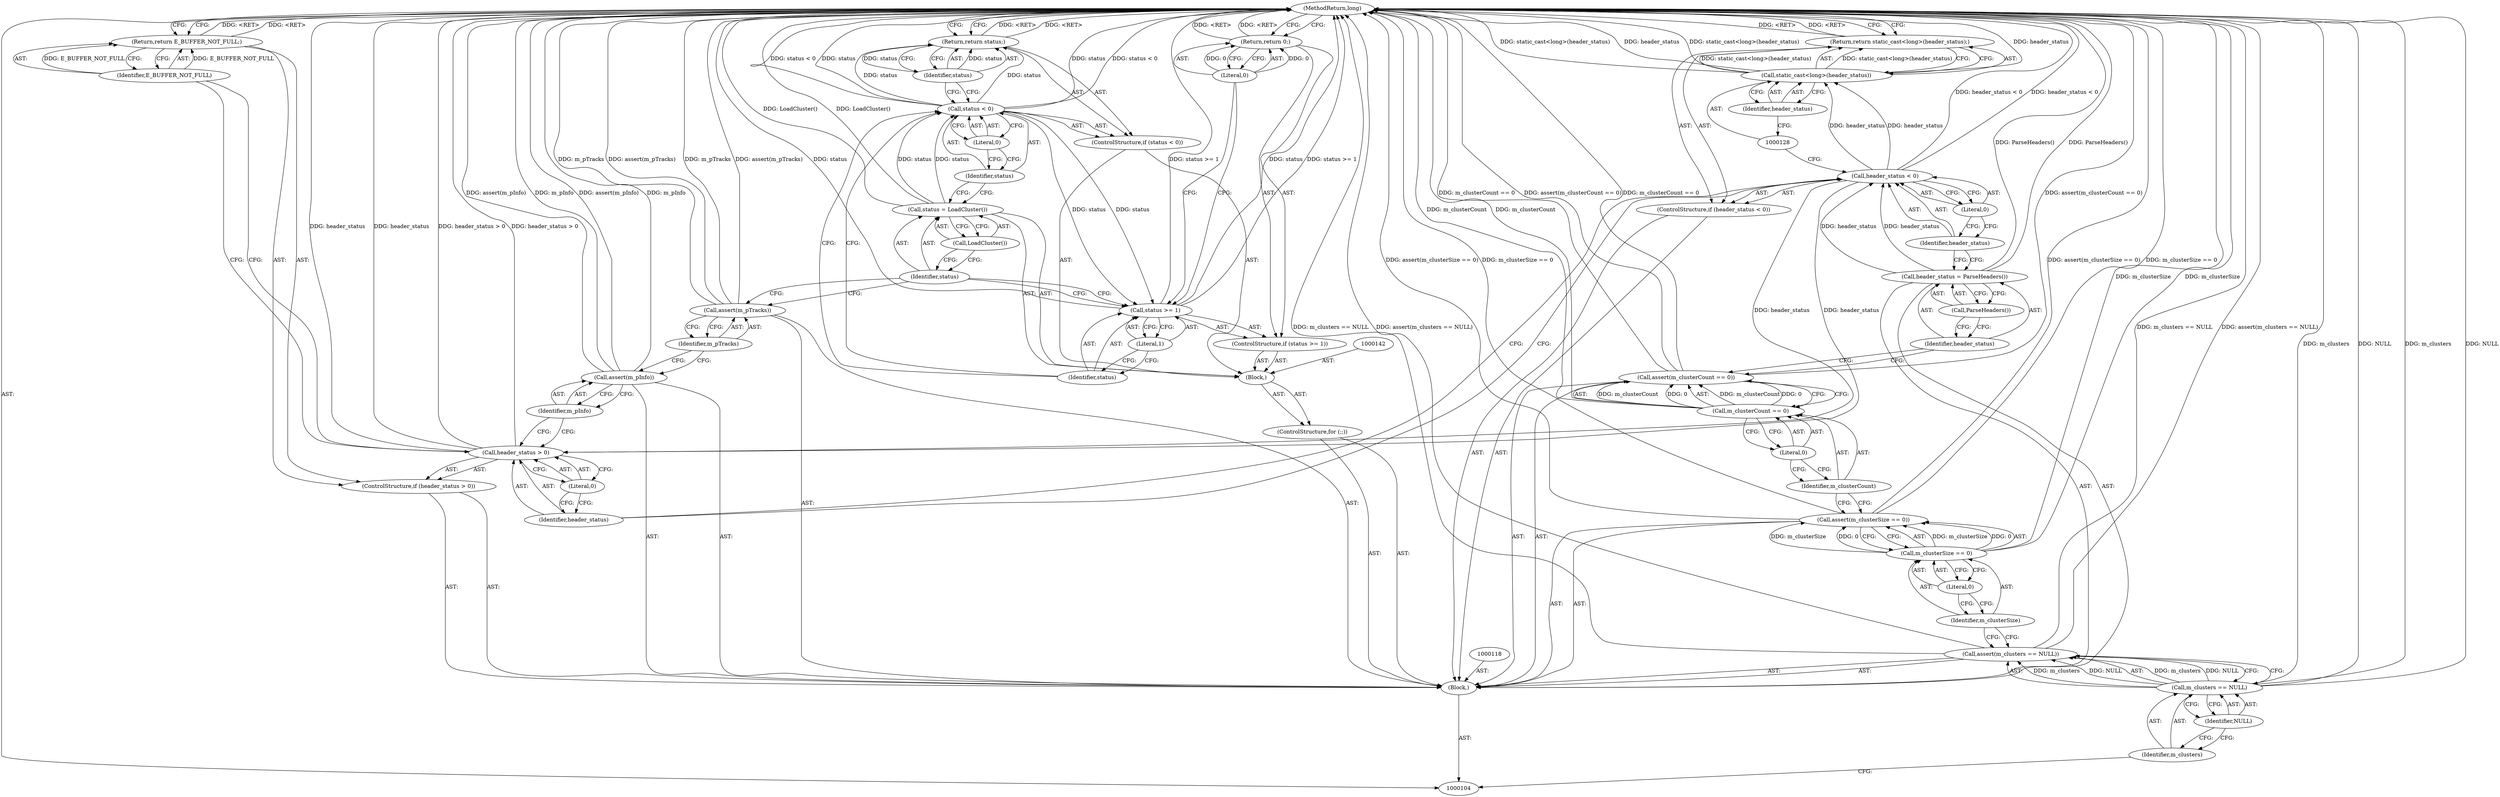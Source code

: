 digraph "1_Android_04839626ed859623901ebd3a5fd483982186b59d_156" {
"1000158" [label="(MethodReturn,long)"];
"1000125" [label="(Literal,0)"];
"1000122" [label="(ControlStructure,if (header_status < 0))"];
"1000123" [label="(Call,header_status < 0)"];
"1000124" [label="(Identifier,header_status)"];
"1000127" [label="(Call,static_cast<long>(header_status))"];
"1000129" [label="(Identifier,header_status)"];
"1000126" [label="(Return,return static_cast<long>(header_status);)"];
"1000133" [label="(Literal,0)"];
"1000130" [label="(ControlStructure,if (header_status > 0))"];
"1000131" [label="(Call,header_status > 0)"];
"1000132" [label="(Identifier,header_status)"];
"1000135" [label="(Identifier,E_BUFFER_NOT_FULL)"];
"1000134" [label="(Return,return E_BUFFER_NOT_FULL;)"];
"1000137" [label="(Identifier,m_pInfo)"];
"1000136" [label="(Call,assert(m_pInfo))"];
"1000139" [label="(Identifier,m_pTracks)"];
"1000138" [label="(Call,assert(m_pTracks))"];
"1000140" [label="(ControlStructure,for (;;))"];
"1000105" [label="(Block,)"];
"1000143" [label="(Call,status = LoadCluster())"];
"1000144" [label="(Identifier,status)"];
"1000145" [label="(Call,LoadCluster())"];
"1000141" [label="(Block,)"];
"1000147" [label="(Call,status < 0)"];
"1000148" [label="(Identifier,status)"];
"1000149" [label="(Literal,0)"];
"1000146" [label="(ControlStructure,if (status < 0))"];
"1000150" [label="(Return,return status;)"];
"1000151" [label="(Identifier,status)"];
"1000153" [label="(Call,status >= 1)"];
"1000154" [label="(Identifier,status)"];
"1000155" [label="(Literal,1)"];
"1000152" [label="(ControlStructure,if (status >= 1))"];
"1000156" [label="(Return,return 0;)"];
"1000157" [label="(Literal,0)"];
"1000107" [label="(Call,m_clusters == NULL)"];
"1000108" [label="(Identifier,m_clusters)"];
"1000109" [label="(Identifier,NULL)"];
"1000106" [label="(Call,assert(m_clusters == NULL))"];
"1000111" [label="(Call,m_clusterSize == 0)"];
"1000112" [label="(Identifier,m_clusterSize)"];
"1000113" [label="(Literal,0)"];
"1000110" [label="(Call,assert(m_clusterSize == 0))"];
"1000115" [label="(Call,m_clusterCount == 0)"];
"1000116" [label="(Identifier,m_clusterCount)"];
"1000117" [label="(Literal,0)"];
"1000114" [label="(Call,assert(m_clusterCount == 0))"];
"1000119" [label="(Call,header_status = ParseHeaders())"];
"1000120" [label="(Identifier,header_status)"];
"1000121" [label="(Call,ParseHeaders())"];
"1000158" -> "1000104"  [label="AST: "];
"1000158" -> "1000126"  [label="CFG: "];
"1000158" -> "1000134"  [label="CFG: "];
"1000158" -> "1000150"  [label="CFG: "];
"1000158" -> "1000156"  [label="CFG: "];
"1000134" -> "1000158"  [label="DDG: <RET>"];
"1000126" -> "1000158"  [label="DDG: <RET>"];
"1000107" -> "1000158"  [label="DDG: m_clusters"];
"1000107" -> "1000158"  [label="DDG: NULL"];
"1000106" -> "1000158"  [label="DDG: m_clusters == NULL"];
"1000106" -> "1000158"  [label="DDG: assert(m_clusters == NULL)"];
"1000114" -> "1000158"  [label="DDG: assert(m_clusterCount == 0)"];
"1000114" -> "1000158"  [label="DDG: m_clusterCount == 0"];
"1000127" -> "1000158"  [label="DDG: header_status"];
"1000127" -> "1000158"  [label="DDG: static_cast<long>(header_status)"];
"1000147" -> "1000158"  [label="DDG: status"];
"1000147" -> "1000158"  [label="DDG: status < 0"];
"1000111" -> "1000158"  [label="DDG: m_clusterSize"];
"1000153" -> "1000158"  [label="DDG: status"];
"1000153" -> "1000158"  [label="DDG: status >= 1"];
"1000110" -> "1000158"  [label="DDG: assert(m_clusterSize == 0)"];
"1000110" -> "1000158"  [label="DDG: m_clusterSize == 0"];
"1000138" -> "1000158"  [label="DDG: assert(m_pTracks)"];
"1000138" -> "1000158"  [label="DDG: m_pTracks"];
"1000131" -> "1000158"  [label="DDG: header_status > 0"];
"1000131" -> "1000158"  [label="DDG: header_status"];
"1000123" -> "1000158"  [label="DDG: header_status < 0"];
"1000119" -> "1000158"  [label="DDG: ParseHeaders()"];
"1000136" -> "1000158"  [label="DDG: assert(m_pInfo)"];
"1000136" -> "1000158"  [label="DDG: m_pInfo"];
"1000143" -> "1000158"  [label="DDG: LoadCluster()"];
"1000115" -> "1000158"  [label="DDG: m_clusterCount"];
"1000156" -> "1000158"  [label="DDG: <RET>"];
"1000150" -> "1000158"  [label="DDG: <RET>"];
"1000125" -> "1000123"  [label="AST: "];
"1000125" -> "1000124"  [label="CFG: "];
"1000123" -> "1000125"  [label="CFG: "];
"1000122" -> "1000105"  [label="AST: "];
"1000123" -> "1000122"  [label="AST: "];
"1000126" -> "1000122"  [label="AST: "];
"1000123" -> "1000122"  [label="AST: "];
"1000123" -> "1000125"  [label="CFG: "];
"1000124" -> "1000123"  [label="AST: "];
"1000125" -> "1000123"  [label="AST: "];
"1000128" -> "1000123"  [label="CFG: "];
"1000132" -> "1000123"  [label="CFG: "];
"1000123" -> "1000158"  [label="DDG: header_status < 0"];
"1000119" -> "1000123"  [label="DDG: header_status"];
"1000123" -> "1000127"  [label="DDG: header_status"];
"1000123" -> "1000131"  [label="DDG: header_status"];
"1000124" -> "1000123"  [label="AST: "];
"1000124" -> "1000119"  [label="CFG: "];
"1000125" -> "1000124"  [label="CFG: "];
"1000127" -> "1000126"  [label="AST: "];
"1000127" -> "1000129"  [label="CFG: "];
"1000128" -> "1000127"  [label="AST: "];
"1000129" -> "1000127"  [label="AST: "];
"1000126" -> "1000127"  [label="CFG: "];
"1000127" -> "1000158"  [label="DDG: header_status"];
"1000127" -> "1000158"  [label="DDG: static_cast<long>(header_status)"];
"1000127" -> "1000126"  [label="DDG: static_cast<long>(header_status)"];
"1000123" -> "1000127"  [label="DDG: header_status"];
"1000129" -> "1000127"  [label="AST: "];
"1000129" -> "1000128"  [label="CFG: "];
"1000127" -> "1000129"  [label="CFG: "];
"1000126" -> "1000122"  [label="AST: "];
"1000126" -> "1000127"  [label="CFG: "];
"1000127" -> "1000126"  [label="AST: "];
"1000158" -> "1000126"  [label="CFG: "];
"1000126" -> "1000158"  [label="DDG: <RET>"];
"1000127" -> "1000126"  [label="DDG: static_cast<long>(header_status)"];
"1000133" -> "1000131"  [label="AST: "];
"1000133" -> "1000132"  [label="CFG: "];
"1000131" -> "1000133"  [label="CFG: "];
"1000130" -> "1000105"  [label="AST: "];
"1000131" -> "1000130"  [label="AST: "];
"1000134" -> "1000130"  [label="AST: "];
"1000131" -> "1000130"  [label="AST: "];
"1000131" -> "1000133"  [label="CFG: "];
"1000132" -> "1000131"  [label="AST: "];
"1000133" -> "1000131"  [label="AST: "];
"1000135" -> "1000131"  [label="CFG: "];
"1000137" -> "1000131"  [label="CFG: "];
"1000131" -> "1000158"  [label="DDG: header_status > 0"];
"1000131" -> "1000158"  [label="DDG: header_status"];
"1000123" -> "1000131"  [label="DDG: header_status"];
"1000132" -> "1000131"  [label="AST: "];
"1000132" -> "1000123"  [label="CFG: "];
"1000133" -> "1000132"  [label="CFG: "];
"1000135" -> "1000134"  [label="AST: "];
"1000135" -> "1000131"  [label="CFG: "];
"1000134" -> "1000135"  [label="CFG: "];
"1000135" -> "1000134"  [label="DDG: E_BUFFER_NOT_FULL"];
"1000134" -> "1000130"  [label="AST: "];
"1000134" -> "1000135"  [label="CFG: "];
"1000135" -> "1000134"  [label="AST: "];
"1000158" -> "1000134"  [label="CFG: "];
"1000134" -> "1000158"  [label="DDG: <RET>"];
"1000135" -> "1000134"  [label="DDG: E_BUFFER_NOT_FULL"];
"1000137" -> "1000136"  [label="AST: "];
"1000137" -> "1000131"  [label="CFG: "];
"1000136" -> "1000137"  [label="CFG: "];
"1000136" -> "1000105"  [label="AST: "];
"1000136" -> "1000137"  [label="CFG: "];
"1000137" -> "1000136"  [label="AST: "];
"1000139" -> "1000136"  [label="CFG: "];
"1000136" -> "1000158"  [label="DDG: assert(m_pInfo)"];
"1000136" -> "1000158"  [label="DDG: m_pInfo"];
"1000139" -> "1000138"  [label="AST: "];
"1000139" -> "1000136"  [label="CFG: "];
"1000138" -> "1000139"  [label="CFG: "];
"1000138" -> "1000105"  [label="AST: "];
"1000138" -> "1000139"  [label="CFG: "];
"1000139" -> "1000138"  [label="AST: "];
"1000144" -> "1000138"  [label="CFG: "];
"1000138" -> "1000158"  [label="DDG: assert(m_pTracks)"];
"1000138" -> "1000158"  [label="DDG: m_pTracks"];
"1000140" -> "1000105"  [label="AST: "];
"1000141" -> "1000140"  [label="AST: "];
"1000105" -> "1000104"  [label="AST: "];
"1000106" -> "1000105"  [label="AST: "];
"1000110" -> "1000105"  [label="AST: "];
"1000114" -> "1000105"  [label="AST: "];
"1000118" -> "1000105"  [label="AST: "];
"1000119" -> "1000105"  [label="AST: "];
"1000122" -> "1000105"  [label="AST: "];
"1000130" -> "1000105"  [label="AST: "];
"1000136" -> "1000105"  [label="AST: "];
"1000138" -> "1000105"  [label="AST: "];
"1000140" -> "1000105"  [label="AST: "];
"1000143" -> "1000141"  [label="AST: "];
"1000143" -> "1000145"  [label="CFG: "];
"1000144" -> "1000143"  [label="AST: "];
"1000145" -> "1000143"  [label="AST: "];
"1000148" -> "1000143"  [label="CFG: "];
"1000143" -> "1000158"  [label="DDG: LoadCluster()"];
"1000143" -> "1000147"  [label="DDG: status"];
"1000144" -> "1000143"  [label="AST: "];
"1000144" -> "1000153"  [label="CFG: "];
"1000144" -> "1000138"  [label="CFG: "];
"1000145" -> "1000144"  [label="CFG: "];
"1000145" -> "1000143"  [label="AST: "];
"1000145" -> "1000144"  [label="CFG: "];
"1000143" -> "1000145"  [label="CFG: "];
"1000141" -> "1000140"  [label="AST: "];
"1000142" -> "1000141"  [label="AST: "];
"1000143" -> "1000141"  [label="AST: "];
"1000146" -> "1000141"  [label="AST: "];
"1000152" -> "1000141"  [label="AST: "];
"1000147" -> "1000146"  [label="AST: "];
"1000147" -> "1000149"  [label="CFG: "];
"1000148" -> "1000147"  [label="AST: "];
"1000149" -> "1000147"  [label="AST: "];
"1000151" -> "1000147"  [label="CFG: "];
"1000154" -> "1000147"  [label="CFG: "];
"1000147" -> "1000158"  [label="DDG: status"];
"1000147" -> "1000158"  [label="DDG: status < 0"];
"1000143" -> "1000147"  [label="DDG: status"];
"1000147" -> "1000150"  [label="DDG: status"];
"1000147" -> "1000153"  [label="DDG: status"];
"1000148" -> "1000147"  [label="AST: "];
"1000148" -> "1000143"  [label="CFG: "];
"1000149" -> "1000148"  [label="CFG: "];
"1000149" -> "1000147"  [label="AST: "];
"1000149" -> "1000148"  [label="CFG: "];
"1000147" -> "1000149"  [label="CFG: "];
"1000146" -> "1000141"  [label="AST: "];
"1000147" -> "1000146"  [label="AST: "];
"1000150" -> "1000146"  [label="AST: "];
"1000150" -> "1000146"  [label="AST: "];
"1000150" -> "1000151"  [label="CFG: "];
"1000151" -> "1000150"  [label="AST: "];
"1000158" -> "1000150"  [label="CFG: "];
"1000150" -> "1000158"  [label="DDG: <RET>"];
"1000151" -> "1000150"  [label="DDG: status"];
"1000147" -> "1000150"  [label="DDG: status"];
"1000151" -> "1000150"  [label="AST: "];
"1000151" -> "1000147"  [label="CFG: "];
"1000150" -> "1000151"  [label="CFG: "];
"1000151" -> "1000150"  [label="DDG: status"];
"1000153" -> "1000152"  [label="AST: "];
"1000153" -> "1000155"  [label="CFG: "];
"1000154" -> "1000153"  [label="AST: "];
"1000155" -> "1000153"  [label="AST: "];
"1000144" -> "1000153"  [label="CFG: "];
"1000157" -> "1000153"  [label="CFG: "];
"1000153" -> "1000158"  [label="DDG: status"];
"1000153" -> "1000158"  [label="DDG: status >= 1"];
"1000147" -> "1000153"  [label="DDG: status"];
"1000154" -> "1000153"  [label="AST: "];
"1000154" -> "1000147"  [label="CFG: "];
"1000155" -> "1000154"  [label="CFG: "];
"1000155" -> "1000153"  [label="AST: "];
"1000155" -> "1000154"  [label="CFG: "];
"1000153" -> "1000155"  [label="CFG: "];
"1000152" -> "1000141"  [label="AST: "];
"1000153" -> "1000152"  [label="AST: "];
"1000156" -> "1000152"  [label="AST: "];
"1000156" -> "1000152"  [label="AST: "];
"1000156" -> "1000157"  [label="CFG: "];
"1000157" -> "1000156"  [label="AST: "];
"1000158" -> "1000156"  [label="CFG: "];
"1000156" -> "1000158"  [label="DDG: <RET>"];
"1000157" -> "1000156"  [label="DDG: 0"];
"1000157" -> "1000156"  [label="AST: "];
"1000157" -> "1000153"  [label="CFG: "];
"1000156" -> "1000157"  [label="CFG: "];
"1000157" -> "1000156"  [label="DDG: 0"];
"1000107" -> "1000106"  [label="AST: "];
"1000107" -> "1000109"  [label="CFG: "];
"1000108" -> "1000107"  [label="AST: "];
"1000109" -> "1000107"  [label="AST: "];
"1000106" -> "1000107"  [label="CFG: "];
"1000107" -> "1000158"  [label="DDG: m_clusters"];
"1000107" -> "1000158"  [label="DDG: NULL"];
"1000107" -> "1000106"  [label="DDG: m_clusters"];
"1000107" -> "1000106"  [label="DDG: NULL"];
"1000108" -> "1000107"  [label="AST: "];
"1000108" -> "1000104"  [label="CFG: "];
"1000109" -> "1000108"  [label="CFG: "];
"1000109" -> "1000107"  [label="AST: "];
"1000109" -> "1000108"  [label="CFG: "];
"1000107" -> "1000109"  [label="CFG: "];
"1000106" -> "1000105"  [label="AST: "];
"1000106" -> "1000107"  [label="CFG: "];
"1000107" -> "1000106"  [label="AST: "];
"1000112" -> "1000106"  [label="CFG: "];
"1000106" -> "1000158"  [label="DDG: m_clusters == NULL"];
"1000106" -> "1000158"  [label="DDG: assert(m_clusters == NULL)"];
"1000107" -> "1000106"  [label="DDG: m_clusters"];
"1000107" -> "1000106"  [label="DDG: NULL"];
"1000111" -> "1000110"  [label="AST: "];
"1000111" -> "1000113"  [label="CFG: "];
"1000112" -> "1000111"  [label="AST: "];
"1000113" -> "1000111"  [label="AST: "];
"1000110" -> "1000111"  [label="CFG: "];
"1000111" -> "1000158"  [label="DDG: m_clusterSize"];
"1000111" -> "1000110"  [label="DDG: m_clusterSize"];
"1000111" -> "1000110"  [label="DDG: 0"];
"1000112" -> "1000111"  [label="AST: "];
"1000112" -> "1000106"  [label="CFG: "];
"1000113" -> "1000112"  [label="CFG: "];
"1000113" -> "1000111"  [label="AST: "];
"1000113" -> "1000112"  [label="CFG: "];
"1000111" -> "1000113"  [label="CFG: "];
"1000110" -> "1000105"  [label="AST: "];
"1000110" -> "1000111"  [label="CFG: "];
"1000111" -> "1000110"  [label="AST: "];
"1000116" -> "1000110"  [label="CFG: "];
"1000110" -> "1000158"  [label="DDG: assert(m_clusterSize == 0)"];
"1000110" -> "1000158"  [label="DDG: m_clusterSize == 0"];
"1000111" -> "1000110"  [label="DDG: m_clusterSize"];
"1000111" -> "1000110"  [label="DDG: 0"];
"1000115" -> "1000114"  [label="AST: "];
"1000115" -> "1000117"  [label="CFG: "];
"1000116" -> "1000115"  [label="AST: "];
"1000117" -> "1000115"  [label="AST: "];
"1000114" -> "1000115"  [label="CFG: "];
"1000115" -> "1000158"  [label="DDG: m_clusterCount"];
"1000115" -> "1000114"  [label="DDG: m_clusterCount"];
"1000115" -> "1000114"  [label="DDG: 0"];
"1000116" -> "1000115"  [label="AST: "];
"1000116" -> "1000110"  [label="CFG: "];
"1000117" -> "1000116"  [label="CFG: "];
"1000117" -> "1000115"  [label="AST: "];
"1000117" -> "1000116"  [label="CFG: "];
"1000115" -> "1000117"  [label="CFG: "];
"1000114" -> "1000105"  [label="AST: "];
"1000114" -> "1000115"  [label="CFG: "];
"1000115" -> "1000114"  [label="AST: "];
"1000120" -> "1000114"  [label="CFG: "];
"1000114" -> "1000158"  [label="DDG: assert(m_clusterCount == 0)"];
"1000114" -> "1000158"  [label="DDG: m_clusterCount == 0"];
"1000115" -> "1000114"  [label="DDG: m_clusterCount"];
"1000115" -> "1000114"  [label="DDG: 0"];
"1000119" -> "1000105"  [label="AST: "];
"1000119" -> "1000121"  [label="CFG: "];
"1000120" -> "1000119"  [label="AST: "];
"1000121" -> "1000119"  [label="AST: "];
"1000124" -> "1000119"  [label="CFG: "];
"1000119" -> "1000158"  [label="DDG: ParseHeaders()"];
"1000119" -> "1000123"  [label="DDG: header_status"];
"1000120" -> "1000119"  [label="AST: "];
"1000120" -> "1000114"  [label="CFG: "];
"1000121" -> "1000120"  [label="CFG: "];
"1000121" -> "1000119"  [label="AST: "];
"1000121" -> "1000120"  [label="CFG: "];
"1000119" -> "1000121"  [label="CFG: "];
}
